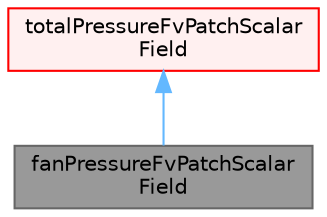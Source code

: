 digraph "fanPressureFvPatchScalarField"
{
 // LATEX_PDF_SIZE
  bgcolor="transparent";
  edge [fontname=Helvetica,fontsize=10,labelfontname=Helvetica,labelfontsize=10];
  node [fontname=Helvetica,fontsize=10,shape=box,height=0.2,width=0.4];
  Node1 [id="Node000001",label="fanPressureFvPatchScalar\lField",height=0.2,width=0.4,color="gray40", fillcolor="grey60", style="filled", fontcolor="black",tooltip="This boundary condition can be applied to assign either a pressure inlet or outlet total pressure con..."];
  Node2 -> Node1 [id="edge1_Node000001_Node000002",dir="back",color="steelblue1",style="solid",tooltip=" "];
  Node2 [id="Node000002",label="totalPressureFvPatchScalar\lField",height=0.2,width=0.4,color="red", fillcolor="#FFF0F0", style="filled",URL="$classFoam_1_1totalPressureFvPatchScalarField.html",tooltip="This boundary condition provides a total pressure condition. Four variants are possible:"];
}
